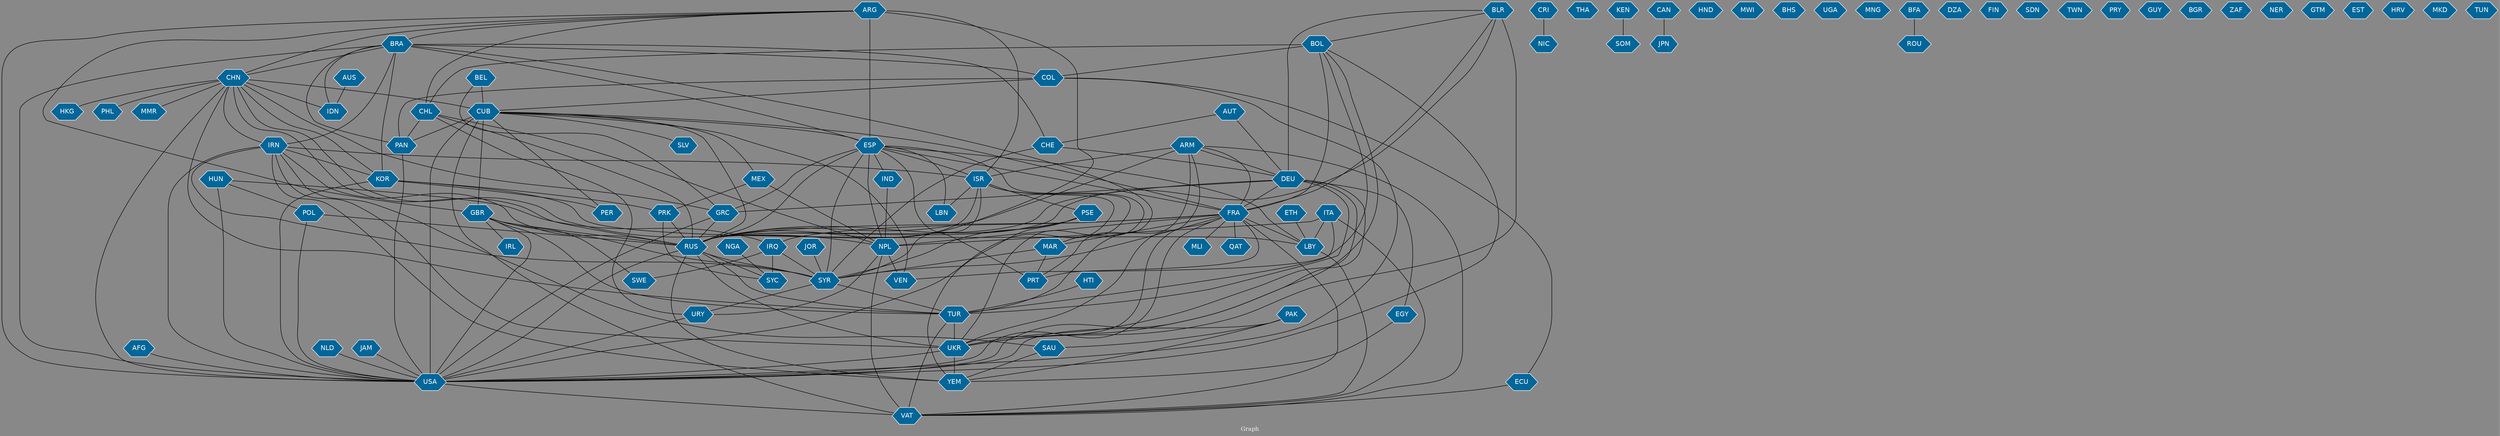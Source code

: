 // Countries together in item graph
graph {
	graph [bgcolor="#888888" fontcolor=white fontsize=12 label="Graph" outputorder=edgesfirst overlap=prism]
	node [color=white fillcolor="#006699" fontcolor=white fontname=Helvetica shape=hexagon style=filled]
	edge [arrowhead=open color=black fontcolor=white fontname=Courier fontsize=12]
		GRC [label=GRC]
		COL [label=COL]
		IRN [label=IRN]
		UKR [label=UKR]
		PAN [label=PAN]
		PRK [label=PRK]
		ISR [label=ISR]
		NIC [label=NIC]
		CRI [label=CRI]
		RUS [label=RUS]
		TUR [label=TUR]
		ARM [label=ARM]
		THA [label=THA]
		PSE [label=PSE]
		USA [label=USA]
		IDN [label=IDN]
		BRA [label=BRA]
		EGY [label=EGY]
		KEN [label=KEN]
		YEM [label=YEM]
		LBY [label=LBY]
		ITA [label=ITA]
		CAN [label=CAN]
		DEU [label=DEU]
		VEN [label=VEN]
		NPL [label=NPL]
		CHL [label=CHL]
		ARG [label=ARG]
		BOL [label=BOL]
		CUB [label=CUB]
		ESP [label=ESP]
		HND [label=HND]
		VAT [label=VAT]
		GBR [label=GBR]
		CHN [label=CHN]
		FRA [label=FRA]
		AFG [label=AFG]
		MEX [label=MEX]
		SYC [label=SYC]
		IRQ [label=IRQ]
		AUT [label=AUT]
		CHE [label=CHE]
		SYR [label=SYR]
		ECU [label=ECU]
		MWI [label=MWI]
		SLV [label=SLV]
		SOM [label=SOM]
		JOR [label=JOR]
		SAU [label=SAU]
		LBN [label=LBN]
		PAK [label=PAK]
		ETH [label=ETH]
		BHS [label=BHS]
		PER [label=PER]
		MAR [label=MAR]
		BLR [label=BLR]
		UGA [label=UGA]
		KOR [label=KOR]
		AUS [label=AUS]
		MNG [label=MNG]
		POL [label=POL]
		MLI [label=MLI]
		JPN [label=JPN]
		BEL [label=BEL]
		HUN [label=HUN]
		NGA [label=NGA]
		ROU [label=ROU]
		IND [label=IND]
		DZA [label=DZA]
		FIN [label=FIN]
		SDN [label=SDN]
		HKG [label=HKG]
		TWN [label=TWN]
		PRY [label=PRY]
		SWE [label=SWE]
		URY [label=URY]
		PRT [label=PRT]
		GUY [label=GUY]
		BGR [label=BGR]
		ZAF [label=ZAF]
		IRL [label=IRL]
		NLD [label=NLD]
		PHL [label=PHL]
		NER [label=NER]
		JAM [label=JAM]
		QAT [label=QAT]
		GTM [label=GTM]
		EST [label=EST]
		BFA [label=BFA]
		HRV [label=HRV]
		MMR [label=MMR]
		HTI [label=HTI]
		MKD [label=MKD]
		TUN [label=TUN]
			COL -- ECU [weight=1]
			SYR -- TUR [weight=3]
			ESP -- IND [weight=2]
			CUB -- MEX [weight=1]
			USA -- VAT [weight=1]
			CUB -- PAN [weight=15]
			ETH -- LBY [weight=3]
			CHN -- NPL [weight=2]
			ESP -- PRT [weight=2]
			SAU -- YEM [weight=6]
			ARG -- USA [weight=1]
			HUN -- POL [weight=1]
			BRA -- ESP [weight=3]
			RUS -- TUR [weight=2]
			BFA -- ROU [weight=1]
			CHN -- TUR [weight=1]
			GBR -- TUR [weight=1]
			CHE -- SYR [weight=1]
			ARM -- TUR [weight=6]
			FRA -- MAR [weight=1]
			NPL -- URY [weight=1]
			ARG -- ESP [weight=3]
			AFG -- USA [weight=1]
			BRA -- IDN [weight=3]
			TUR -- VAT [weight=2]
			IRN -- UKR [weight=1]
			BEL -- GRC [weight=1]
			IRN -- ISR [weight=10]
			ITA -- TUR [weight=1]
			NGA -- SYC [weight=1]
			CHL -- URY [weight=1]
			CAN -- JPN [weight=1]
			AUT -- DEU [weight=1]
			JOR -- SYR [weight=1]
			ISR -- UKR [weight=1]
			BLR -- FRA [weight=1]
			IRN -- KOR [weight=1]
			ARM -- ISR [weight=1]
			FRA -- MLI [weight=1]
			BOL -- FRA [weight=1]
			ARG -- CHN [weight=1]
			PAK -- YEM [weight=1]
			ARM -- DEU [weight=1]
			CHN -- GRC [weight=2]
			ISR -- LBN [weight=1]
			MEX -- PRK [weight=1]
			CUB -- RUS [weight=2]
			KOR -- PRK [weight=2]
			DEU -- RUS [weight=8]
			COL -- CUB [weight=2]
			KOR -- USA [weight=2]
			CHN -- USA [weight=3]
			BOL -- COL [weight=7]
			ARM -- RUS [weight=2]
			EGY -- YEM [weight=1]
			HUN -- IRQ [weight=1]
			RUS -- SYR [weight=2]
			ESP -- NPL [weight=4]
			FRA -- LBY [weight=1]
			HUN -- USA [weight=1]
			CUB -- ESP [weight=1]
			AUT -- CHE [weight=1]
			CHN -- RUS [weight=3]
			ARM -- UKR [weight=1]
			URY -- USA [weight=2]
			BLR -- UKR [weight=3]
			DEU -- EGY [weight=1]
			BRA -- USA [weight=1]
			GBR -- IRL [weight=1]
			CHE -- DEU [weight=1]
			BEL -- CUB [weight=1]
			CUB -- VAT [weight=6]
			IRQ -- SYR [weight=2]
			BRA -- CHE [weight=1]
			BRA -- PAN [weight=1]
			KOR -- LBY [weight=1]
			MAR -- SYR [weight=1]
			ISR -- USA [weight=1]
			DEU -- GRC [weight=4]
			NLD -- USA [weight=1]
			UKR -- USA [weight=2]
			GBR -- RUS [weight=2]
			KEN -- SOM [weight=3]
			ARM -- VAT [weight=2]
			IRN -- SYR [weight=1]
			ESP -- RUS [weight=1]
			AUS -- IDN [weight=1]
			BRA -- PRT [weight=1]
			POL -- USA [weight=1]
			BOL -- USA [weight=1]
			CHN -- CUB [weight=1]
			ECU -- VAT [weight=1]
			GBR -- SYR [weight=2]
			GRC -- RUS [weight=10]
			IRN -- RUS [weight=12]
			FRA -- USA [weight=1]
			DEU -- FRA [weight=2]
			JAM -- USA [weight=2]
			ISR -- PSE [weight=9]
			ESP -- SYR [weight=2]
			PAK -- USA [weight=1]
			HTI -- TUR [weight=1]
			ESP -- FRA [weight=1]
			GBR -- SWE [weight=1]
			CHL -- NPL [weight=2]
			KOR -- PER [weight=1]
			BOL -- VEN [weight=1]
			TUR -- UKR [weight=1]
			MEX -- NPL [weight=1]
			CHN -- MMR [weight=1]
			ARG -- CHL [weight=1]
			FRA -- SYR [weight=1]
			BOL -- UKR [weight=2]
			IRQ -- SYC [weight=1]
			COL -- PAN [weight=3]
			CHN -- PHL [weight=2]
			ITA -- NPL [weight=1]
			RUS -- UKR [weight=26]
			FRA -- RUS [weight=9]
			IRN -- USA [weight=8]
			GRC -- USA [weight=1]
			IRN -- SAU [weight=2]
			NPL -- VEN [weight=8]
			POL -- RUS [weight=1]
			UKR -- YEM [weight=1]
			CHL -- RUS [weight=2]
			FRA -- NPL [weight=1]
			CHN -- KOR [weight=2]
			RUS -- SYC [weight=1]
			ARM -- FRA [weight=1]
			GBR -- USA [weight=1]
			ARG -- RUS [weight=5]
			ISR -- RUS [weight=3]
			CUB -- VEN [weight=1]
			PRK -- SYC [weight=1]
			BRA -- KOR [weight=2]
			CUB -- PER [weight=1]
			ESP -- GRC [weight=2]
			DEU -- UKR [weight=4]
			PSE -- RUS [weight=1]
			CUB -- FRA [weight=1]
			ITA -- LBY [weight=6]
			ISR -- SYR [weight=2]
			MAR -- PRT [weight=1]
			ESP -- LBY [weight=2]
			PSE -- SYR [weight=6]
			CHN -- IDN [weight=1]
			ARG -- BRA [weight=2]
			FRA -- IRQ [weight=1]
			IRN -- YEM [weight=5]
			NPL -- VAT [weight=1]
			FRA -- VAT [weight=1]
			BRA -- COL [weight=1]
			BRA -- IRN [weight=1]
			ARG -- GBR [weight=3]
			LBY -- VAT [weight=1]
			CHL -- PAN [weight=1]
			CHN -- IRN [weight=1]
			DEU -- TUR [weight=1]
			IRQ -- SWE [weight=1]
			BLR -- DEU [weight=2]
			BLR -- BOL [weight=1]
			ITA -- VAT [weight=4]
			RUS -- USA [weight=3]
			FRA -- QAT [weight=1]
			DEU -- USA [weight=1]
			PSE -- YEM [weight=1]
			PAK -- SAU [weight=1]
			CUB -- USA [weight=46]
			ARG -- ISR [weight=1]
			PAN -- USA [weight=12]
			COL -- USA [weight=1]
			ESP -- MAR [weight=2]
			CUB -- GBR [weight=3]
			BOL -- CHL [weight=3]
			ESP -- ISR [weight=1]
			RUS -- YEM [weight=2]
			BRA -- CHN [weight=1]
			FRA -- PRT [weight=1]
			PRK -- RUS [weight=1]
			BLR -- RUS [weight=2]
			FRA -- UKR [weight=5]
			CUB -- SLV [weight=1]
			ESP -- LBN [weight=3]
			SYR -- URY [weight=1]
			IND -- NPL [weight=2]
			CRI -- NIC [weight=2]
			CHN -- HKG [weight=1]
}